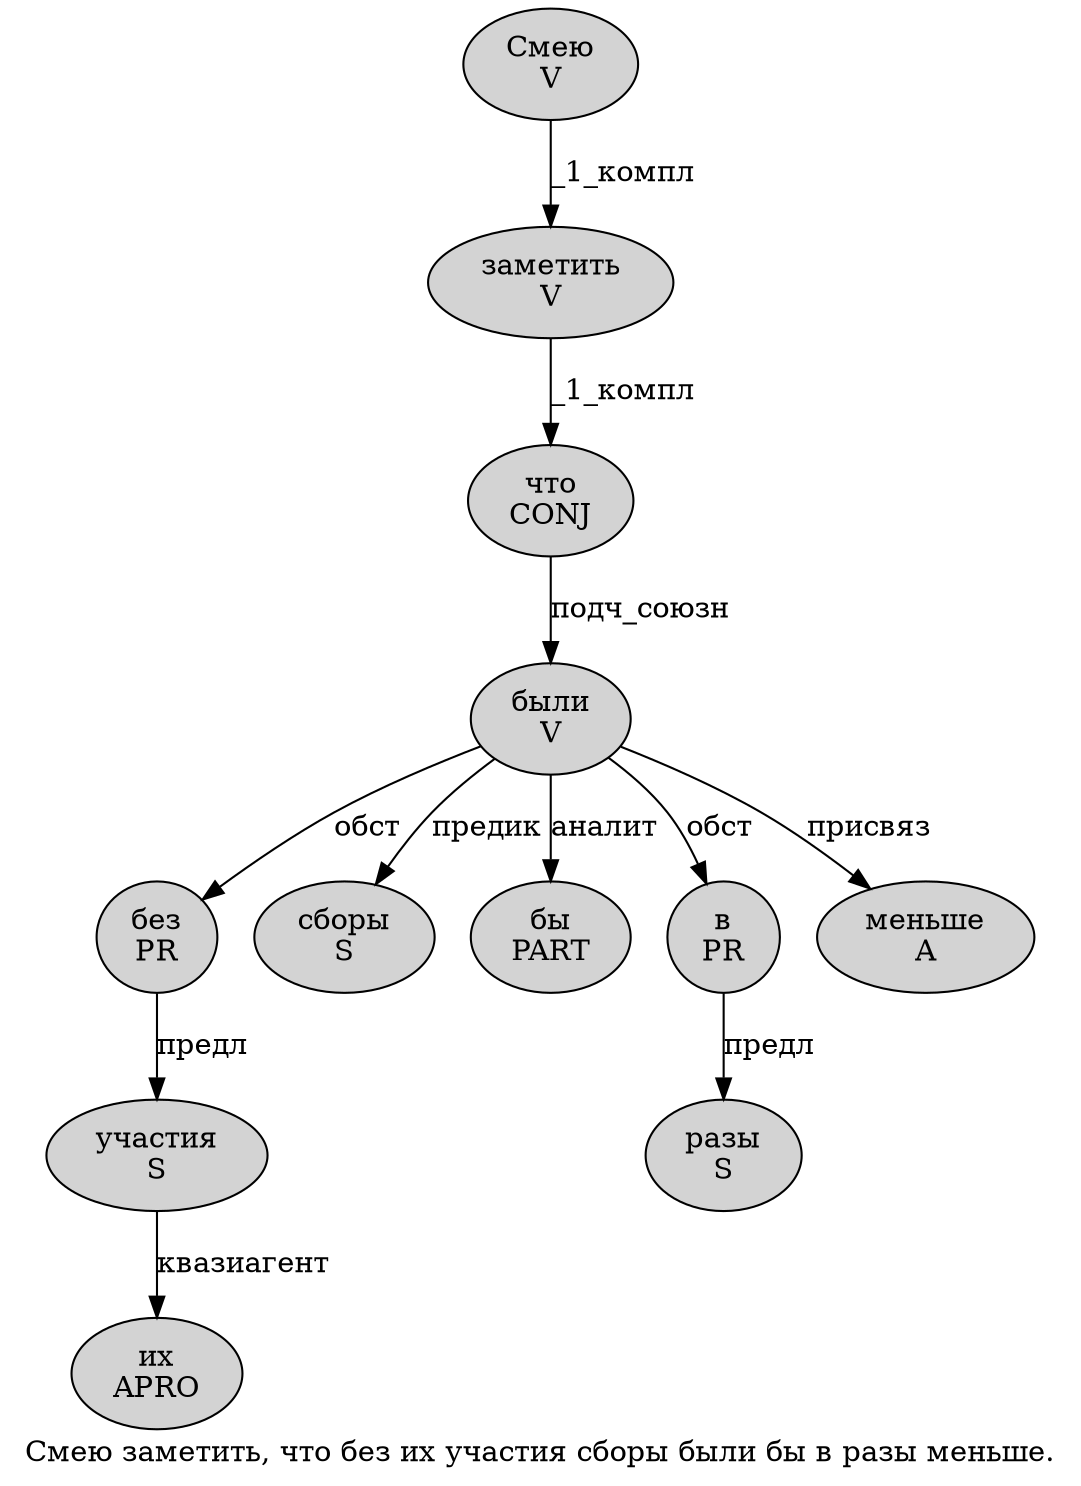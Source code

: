 digraph SENTENCE_3181 {
	graph [label="Смею заметить, что без их участия сборы были бы в разы меньше."]
	node [style=filled]
		0 [label="Смею
V" color="" fillcolor=lightgray penwidth=1 shape=ellipse]
		1 [label="заметить
V" color="" fillcolor=lightgray penwidth=1 shape=ellipse]
		3 [label="что
CONJ" color="" fillcolor=lightgray penwidth=1 shape=ellipse]
		4 [label="без
PR" color="" fillcolor=lightgray penwidth=1 shape=ellipse]
		5 [label="их
APRO" color="" fillcolor=lightgray penwidth=1 shape=ellipse]
		6 [label="участия
S" color="" fillcolor=lightgray penwidth=1 shape=ellipse]
		7 [label="сборы
S" color="" fillcolor=lightgray penwidth=1 shape=ellipse]
		8 [label="были
V" color="" fillcolor=lightgray penwidth=1 shape=ellipse]
		9 [label="бы
PART" color="" fillcolor=lightgray penwidth=1 shape=ellipse]
		10 [label="в
PR" color="" fillcolor=lightgray penwidth=1 shape=ellipse]
		11 [label="разы
S" color="" fillcolor=lightgray penwidth=1 shape=ellipse]
		12 [label="меньше
A" color="" fillcolor=lightgray penwidth=1 shape=ellipse]
			4 -> 6 [label="предл"]
			8 -> 4 [label="обст"]
			8 -> 7 [label="предик"]
			8 -> 9 [label="аналит"]
			8 -> 10 [label="обст"]
			8 -> 12 [label="присвяз"]
			6 -> 5 [label="квазиагент"]
			3 -> 8 [label="подч_союзн"]
			0 -> 1 [label="_1_компл"]
			1 -> 3 [label="_1_компл"]
			10 -> 11 [label="предл"]
}